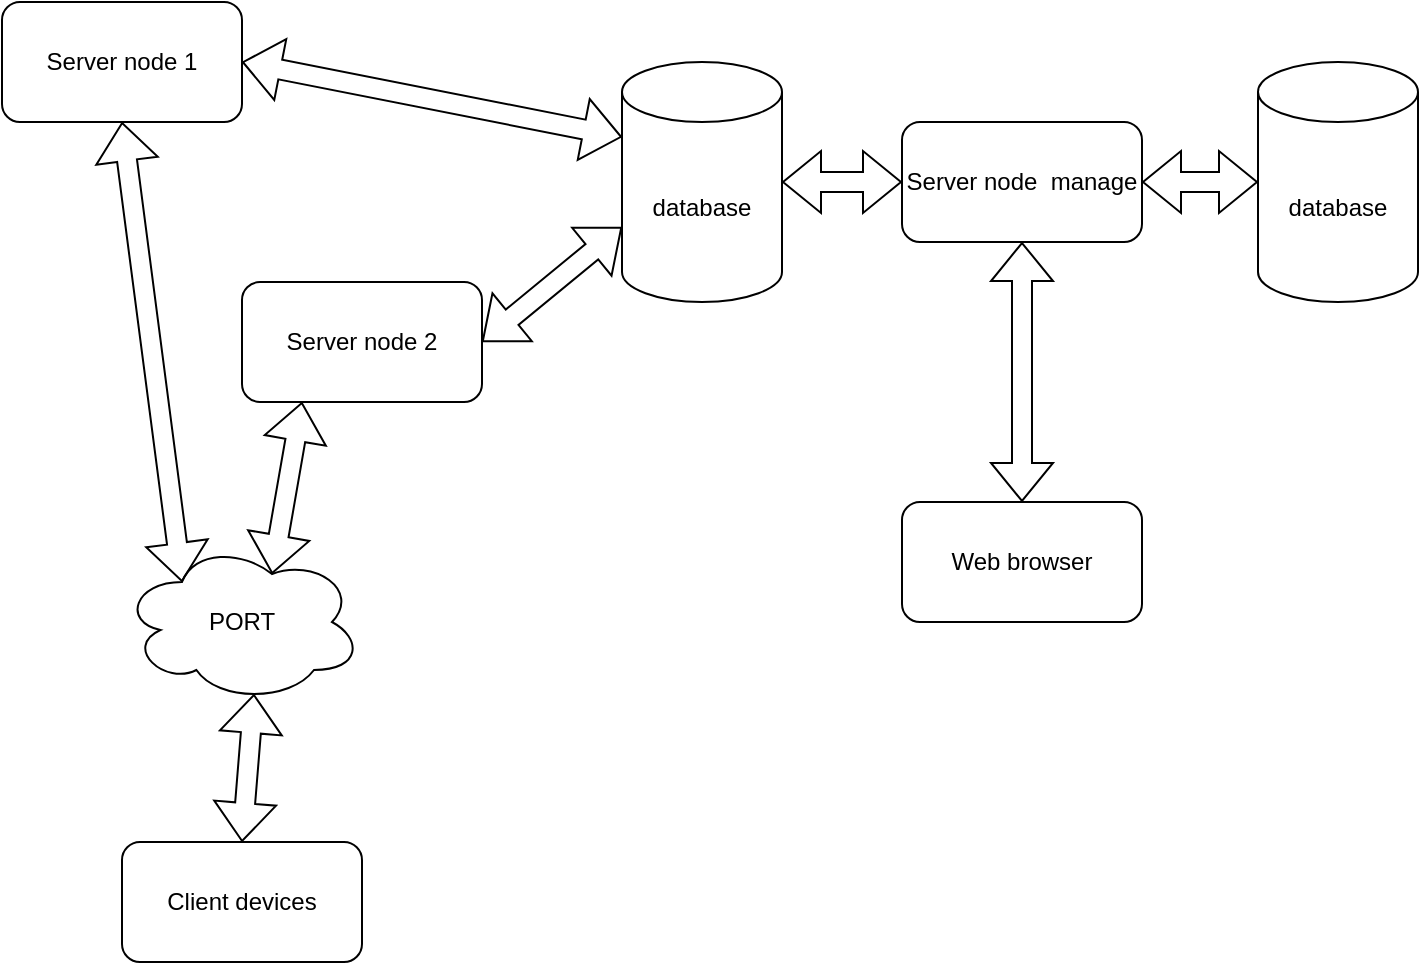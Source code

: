 <mxfile version="16.2.4" type="device"><diagram id="7Up10dF6wGMxCBwpeeSH" name="Page-1"><mxGraphModel dx="824" dy="468" grid="1" gridSize="10" guides="1" tooltips="1" connect="1" arrows="1" fold="1" page="1" pageScale="1" pageWidth="827" pageHeight="1169" math="0" shadow="0"><root><mxCell id="0"/><mxCell id="1" parent="0"/><mxCell id="lfUa3tFc6bCTUUoPDgjl-1" value="database" style="shape=cylinder3;whiteSpace=wrap;html=1;boundedLbl=1;backgroundOutline=1;size=15;" vertex="1" parent="1"><mxGeometry x="420" y="70" width="80" height="120" as="geometry"/></mxCell><mxCell id="lfUa3tFc6bCTUUoPDgjl-2" value="Server node 1" style="rounded=1;whiteSpace=wrap;html=1;" vertex="1" parent="1"><mxGeometry x="110" y="40" width="120" height="60" as="geometry"/></mxCell><mxCell id="lfUa3tFc6bCTUUoPDgjl-3" value="Server node 2" style="rounded=1;whiteSpace=wrap;html=1;" vertex="1" parent="1"><mxGeometry x="230" y="180" width="120" height="60" as="geometry"/></mxCell><mxCell id="lfUa3tFc6bCTUUoPDgjl-12" value="database" style="shape=cylinder3;whiteSpace=wrap;html=1;boundedLbl=1;backgroundOutline=1;size=15;" vertex="1" parent="1"><mxGeometry x="738" y="70" width="80" height="120" as="geometry"/></mxCell><mxCell id="lfUa3tFc6bCTUUoPDgjl-13" value="Server node&amp;nbsp; manage" style="rounded=1;whiteSpace=wrap;html=1;" vertex="1" parent="1"><mxGeometry x="560" y="100" width="120" height="60" as="geometry"/></mxCell><mxCell id="lfUa3tFc6bCTUUoPDgjl-19" value="" style="shape=flexArrow;endArrow=classic;startArrow=classic;html=1;rounded=0;entryX=0;entryY=0.5;entryDx=0;entryDy=0;entryPerimeter=0;exitX=1;exitY=0.5;exitDx=0;exitDy=0;" edge="1" parent="1" source="lfUa3tFc6bCTUUoPDgjl-13" target="lfUa3tFc6bCTUUoPDgjl-12"><mxGeometry width="100" height="100" relative="1" as="geometry"><mxPoint x="500" y="350" as="sourcePoint"/><mxPoint x="600" y="250" as="targetPoint"/></mxGeometry></mxCell><mxCell id="lfUa3tFc6bCTUUoPDgjl-20" value="" style="shape=flexArrow;endArrow=classic;startArrow=classic;html=1;rounded=0;entryX=0;entryY=0.5;entryDx=0;entryDy=0;exitX=1;exitY=0.5;exitDx=0;exitDy=0;exitPerimeter=0;" edge="1" parent="1" source="lfUa3tFc6bCTUUoPDgjl-1" target="lfUa3tFc6bCTUUoPDgjl-13"><mxGeometry width="100" height="100" relative="1" as="geometry"><mxPoint x="500" y="129.5" as="sourcePoint"/><mxPoint x="560" y="129.5" as="targetPoint"/></mxGeometry></mxCell><mxCell id="lfUa3tFc6bCTUUoPDgjl-21" value="" style="shape=flexArrow;endArrow=classic;startArrow=classic;html=1;rounded=0;entryX=0;entryY=0;entryDx=0;entryDy=82.5;entryPerimeter=0;exitX=1;exitY=0.5;exitDx=0;exitDy=0;" edge="1" parent="1" source="lfUa3tFc6bCTUUoPDgjl-3" target="lfUa3tFc6bCTUUoPDgjl-1"><mxGeometry width="100" height="100" relative="1" as="geometry"><mxPoint x="350" y="360" as="sourcePoint"/><mxPoint x="450" y="260" as="targetPoint"/></mxGeometry></mxCell><mxCell id="lfUa3tFc6bCTUUoPDgjl-23" value="" style="shape=flexArrow;endArrow=classic;startArrow=classic;html=1;rounded=0;entryX=0;entryY=0;entryDx=0;entryDy=37.5;entryPerimeter=0;exitX=1;exitY=0.5;exitDx=0;exitDy=0;" edge="1" parent="1" source="lfUa3tFc6bCTUUoPDgjl-2" target="lfUa3tFc6bCTUUoPDgjl-1"><mxGeometry width="100" height="100" relative="1" as="geometry"><mxPoint x="300" y="240" as="sourcePoint"/><mxPoint x="430" y="185" as="targetPoint"/></mxGeometry></mxCell><mxCell id="lfUa3tFc6bCTUUoPDgjl-25" value="PORT" style="ellipse;shape=cloud;whiteSpace=wrap;html=1;" vertex="1" parent="1"><mxGeometry x="170" y="310" width="120" height="80" as="geometry"/></mxCell><mxCell id="lfUa3tFc6bCTUUoPDgjl-26" value="" style="shape=flexArrow;endArrow=classic;startArrow=classic;html=1;rounded=0;entryX=0.25;entryY=0.25;entryDx=0;entryDy=0;entryPerimeter=0;exitX=0.5;exitY=1;exitDx=0;exitDy=0;" edge="1" parent="1" source="lfUa3tFc6bCTUUoPDgjl-2" target="lfUa3tFc6bCTUUoPDgjl-25"><mxGeometry width="100" height="100" relative="1" as="geometry"><mxPoint x="140" y="490" as="sourcePoint"/><mxPoint x="240" y="390" as="targetPoint"/></mxGeometry></mxCell><mxCell id="lfUa3tFc6bCTUUoPDgjl-27" value="" style="shape=flexArrow;endArrow=classic;startArrow=classic;html=1;rounded=0;entryX=0.25;entryY=1;entryDx=0;entryDy=0;exitX=0.625;exitY=0.2;exitDx=0;exitDy=0;exitPerimeter=0;" edge="1" parent="1" source="lfUa3tFc6bCTUUoPDgjl-25" target="lfUa3tFc6bCTUUoPDgjl-3"><mxGeometry width="100" height="100" relative="1" as="geometry"><mxPoint x="310" y="250" as="sourcePoint"/><mxPoint x="440" y="195" as="targetPoint"/></mxGeometry></mxCell><mxCell id="lfUa3tFc6bCTUUoPDgjl-28" value="Client devices" style="rounded=1;whiteSpace=wrap;html=1;" vertex="1" parent="1"><mxGeometry x="170" y="460" width="120" height="60" as="geometry"/></mxCell><mxCell id="lfUa3tFc6bCTUUoPDgjl-29" value="" style="shape=flexArrow;endArrow=classic;startArrow=classic;html=1;rounded=0;entryX=0.55;entryY=0.95;entryDx=0;entryDy=0;entryPerimeter=0;exitX=0.5;exitY=0;exitDx=0;exitDy=0;" edge="1" parent="1" source="lfUa3tFc6bCTUUoPDgjl-28" target="lfUa3tFc6bCTUUoPDgjl-25"><mxGeometry width="100" height="100" relative="1" as="geometry"><mxPoint x="320" y="490" as="sourcePoint"/><mxPoint x="420" y="390" as="targetPoint"/></mxGeometry></mxCell><mxCell id="lfUa3tFc6bCTUUoPDgjl-30" value="Web browser" style="rounded=1;whiteSpace=wrap;html=1;" vertex="1" parent="1"><mxGeometry x="560" y="290" width="120" height="60" as="geometry"/></mxCell><mxCell id="lfUa3tFc6bCTUUoPDgjl-32" value="" style="shape=flexArrow;endArrow=classic;startArrow=classic;html=1;rounded=0;entryX=0.5;entryY=1;entryDx=0;entryDy=0;exitX=0.5;exitY=0;exitDx=0;exitDy=0;" edge="1" parent="1" source="lfUa3tFc6bCTUUoPDgjl-30" target="lfUa3tFc6bCTUUoPDgjl-13"><mxGeometry width="100" height="100" relative="1" as="geometry"><mxPoint x="580" y="330" as="sourcePoint"/><mxPoint x="680" y="230" as="targetPoint"/></mxGeometry></mxCell></root></mxGraphModel></diagram></mxfile>